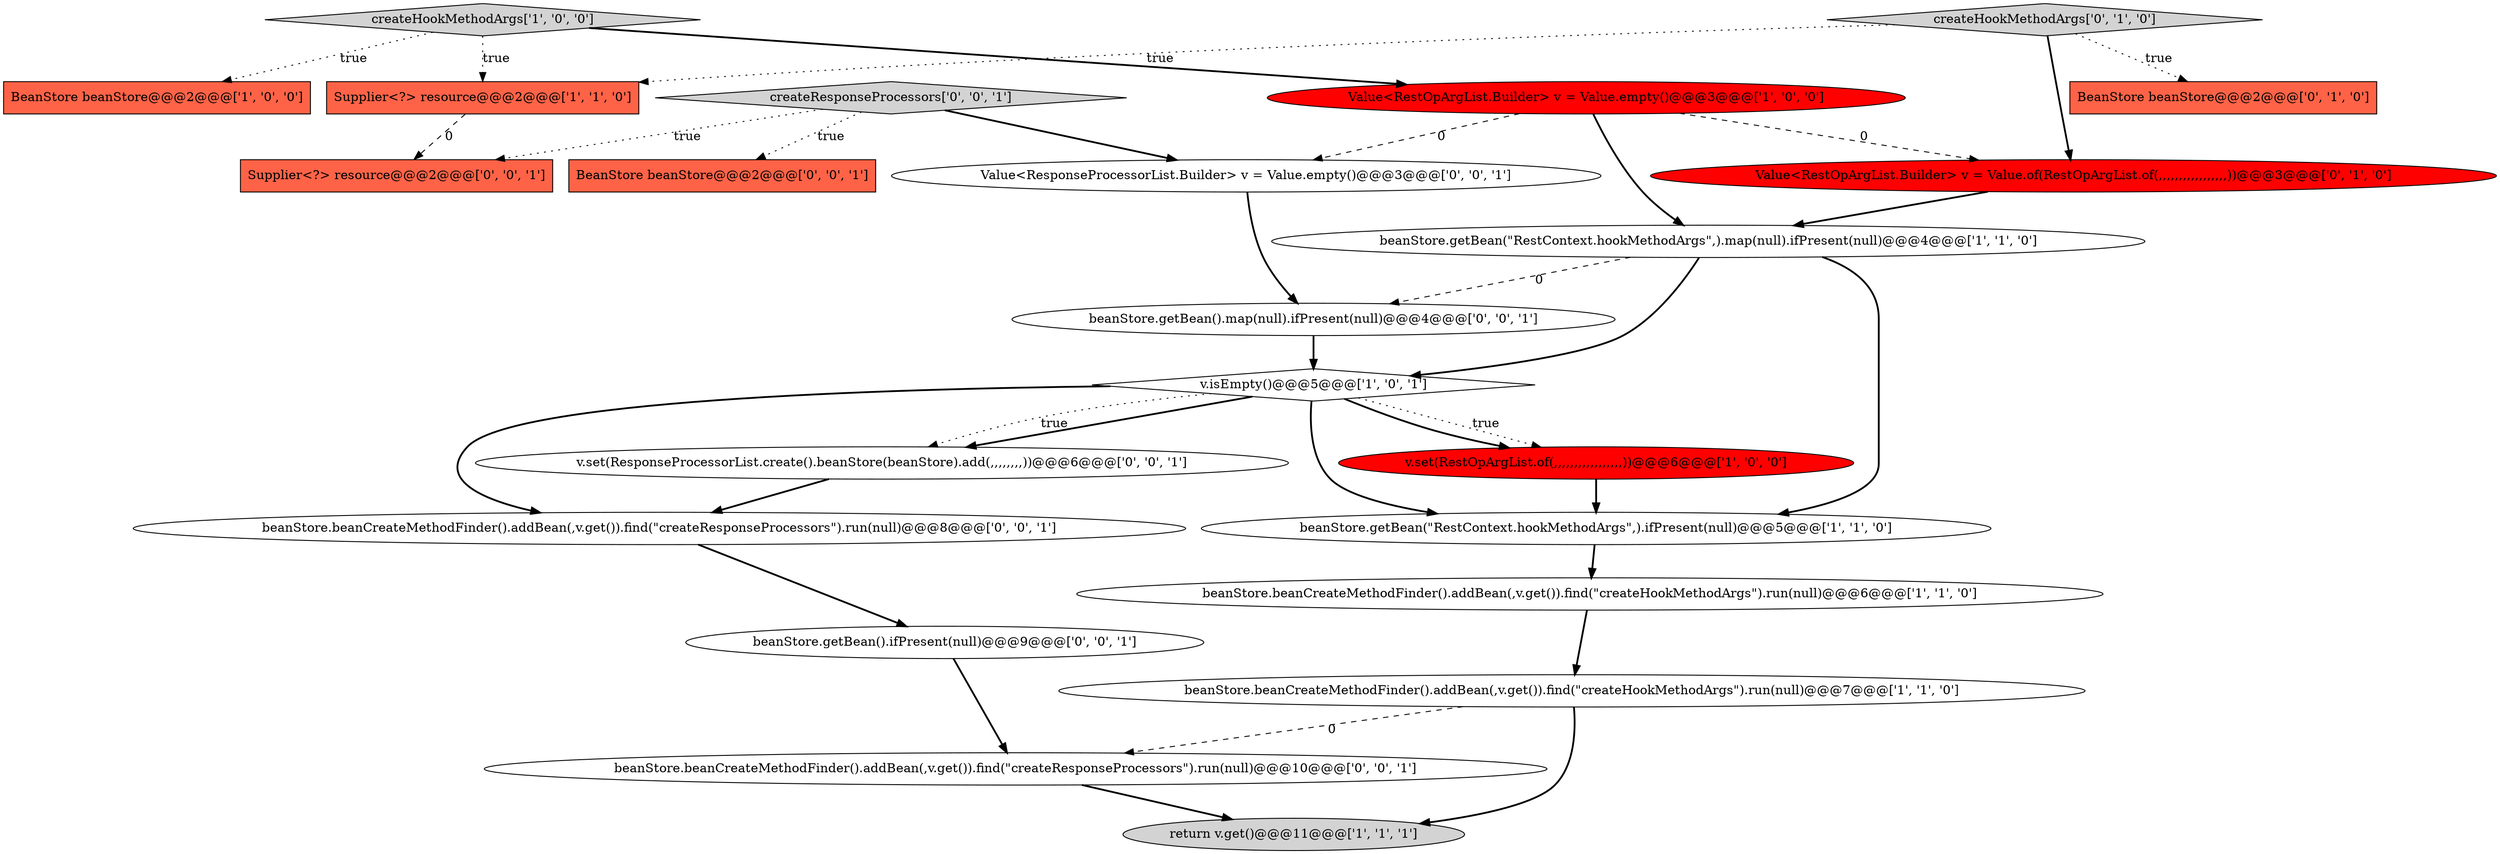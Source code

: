 digraph {
12 [style = filled, label = "createHookMethodArgs['0', '1', '0']", fillcolor = lightgray, shape = diamond image = "AAA0AAABBB2BBB"];
22 [style = filled, label = "beanStore.beanCreateMethodFinder().addBean(,v.get()).find(\"createResponseProcessors\").run(null)@@@8@@@['0', '0', '1']", fillcolor = white, shape = ellipse image = "AAA0AAABBB3BBB"];
0 [style = filled, label = "Value<RestOpArgList.Builder> v = Value.empty()@@@3@@@['1', '0', '0']", fillcolor = red, shape = ellipse image = "AAA1AAABBB1BBB"];
15 [style = filled, label = "beanStore.beanCreateMethodFinder().addBean(,v.get()).find(\"createResponseProcessors\").run(null)@@@10@@@['0', '0', '1']", fillcolor = white, shape = ellipse image = "AAA0AAABBB3BBB"];
10 [style = filled, label = "beanStore.getBean(\"RestContext.hookMethodArgs\",).ifPresent(null)@@@5@@@['1', '1', '0']", fillcolor = white, shape = ellipse image = "AAA0AAABBB1BBB"];
14 [style = filled, label = "beanStore.getBean().ifPresent(null)@@@9@@@['0', '0', '1']", fillcolor = white, shape = ellipse image = "AAA0AAABBB3BBB"];
5 [style = filled, label = "beanStore.beanCreateMethodFinder().addBean(,v.get()).find(\"createHookMethodArgs\").run(null)@@@6@@@['1', '1', '0']", fillcolor = white, shape = ellipse image = "AAA0AAABBB1BBB"];
2 [style = filled, label = "createHookMethodArgs['1', '0', '0']", fillcolor = lightgray, shape = diamond image = "AAA0AAABBB1BBB"];
3 [style = filled, label = "beanStore.beanCreateMethodFinder().addBean(,v.get()).find(\"createHookMethodArgs\").run(null)@@@7@@@['1', '1', '0']", fillcolor = white, shape = ellipse image = "AAA0AAABBB1BBB"];
9 [style = filled, label = "v.isEmpty()@@@5@@@['1', '0', '1']", fillcolor = white, shape = diamond image = "AAA0AAABBB1BBB"];
8 [style = filled, label = "Supplier<?> resource@@@2@@@['1', '1', '0']", fillcolor = tomato, shape = box image = "AAA0AAABBB1BBB"];
17 [style = filled, label = "createResponseProcessors['0', '0', '1']", fillcolor = lightgray, shape = diamond image = "AAA0AAABBB3BBB"];
21 [style = filled, label = "beanStore.getBean().map(null).ifPresent(null)@@@4@@@['0', '0', '1']", fillcolor = white, shape = ellipse image = "AAA0AAABBB3BBB"];
19 [style = filled, label = "Value<ResponseProcessorList.Builder> v = Value.empty()@@@3@@@['0', '0', '1']", fillcolor = white, shape = ellipse image = "AAA0AAABBB3BBB"];
16 [style = filled, label = "v.set(ResponseProcessorList.create().beanStore(beanStore).add(,,,,,,,,))@@@6@@@['0', '0', '1']", fillcolor = white, shape = ellipse image = "AAA0AAABBB3BBB"];
18 [style = filled, label = "BeanStore beanStore@@@2@@@['0', '0', '1']", fillcolor = tomato, shape = box image = "AAA0AAABBB3BBB"];
20 [style = filled, label = "Supplier<?> resource@@@2@@@['0', '0', '1']", fillcolor = tomato, shape = box image = "AAA0AAABBB3BBB"];
1 [style = filled, label = "v.set(RestOpArgList.of(,,,,,,,,,,,,,,,,,))@@@6@@@['1', '0', '0']", fillcolor = red, shape = ellipse image = "AAA1AAABBB1BBB"];
7 [style = filled, label = "BeanStore beanStore@@@2@@@['1', '0', '0']", fillcolor = tomato, shape = box image = "AAA0AAABBB1BBB"];
11 [style = filled, label = "BeanStore beanStore@@@2@@@['0', '1', '0']", fillcolor = tomato, shape = box image = "AAA0AAABBB2BBB"];
6 [style = filled, label = "return v.get()@@@11@@@['1', '1', '1']", fillcolor = lightgray, shape = ellipse image = "AAA0AAABBB1BBB"];
13 [style = filled, label = "Value<RestOpArgList.Builder> v = Value.of(RestOpArgList.of(,,,,,,,,,,,,,,,,,))@@@3@@@['0', '1', '0']", fillcolor = red, shape = ellipse image = "AAA1AAABBB2BBB"];
4 [style = filled, label = "beanStore.getBean(\"RestContext.hookMethodArgs\",).map(null).ifPresent(null)@@@4@@@['1', '1', '0']", fillcolor = white, shape = ellipse image = "AAA0AAABBB1BBB"];
9->22 [style = bold, label=""];
5->3 [style = bold, label=""];
4->9 [style = bold, label=""];
4->10 [style = bold, label=""];
17->20 [style = dotted, label="true"];
17->18 [style = dotted, label="true"];
12->8 [style = dotted, label="true"];
0->19 [style = dashed, label="0"];
8->20 [style = dashed, label="0"];
3->6 [style = bold, label=""];
15->6 [style = bold, label=""];
9->10 [style = bold, label=""];
16->22 [style = bold, label=""];
4->21 [style = dashed, label="0"];
17->19 [style = bold, label=""];
9->16 [style = bold, label=""];
12->11 [style = dotted, label="true"];
12->13 [style = bold, label=""];
2->0 [style = bold, label=""];
21->9 [style = bold, label=""];
10->5 [style = bold, label=""];
0->4 [style = bold, label=""];
2->7 [style = dotted, label="true"];
0->13 [style = dashed, label="0"];
9->1 [style = dotted, label="true"];
3->15 [style = dashed, label="0"];
14->15 [style = bold, label=""];
9->16 [style = dotted, label="true"];
9->1 [style = bold, label=""];
22->14 [style = bold, label=""];
1->10 [style = bold, label=""];
2->8 [style = dotted, label="true"];
13->4 [style = bold, label=""];
19->21 [style = bold, label=""];
}
